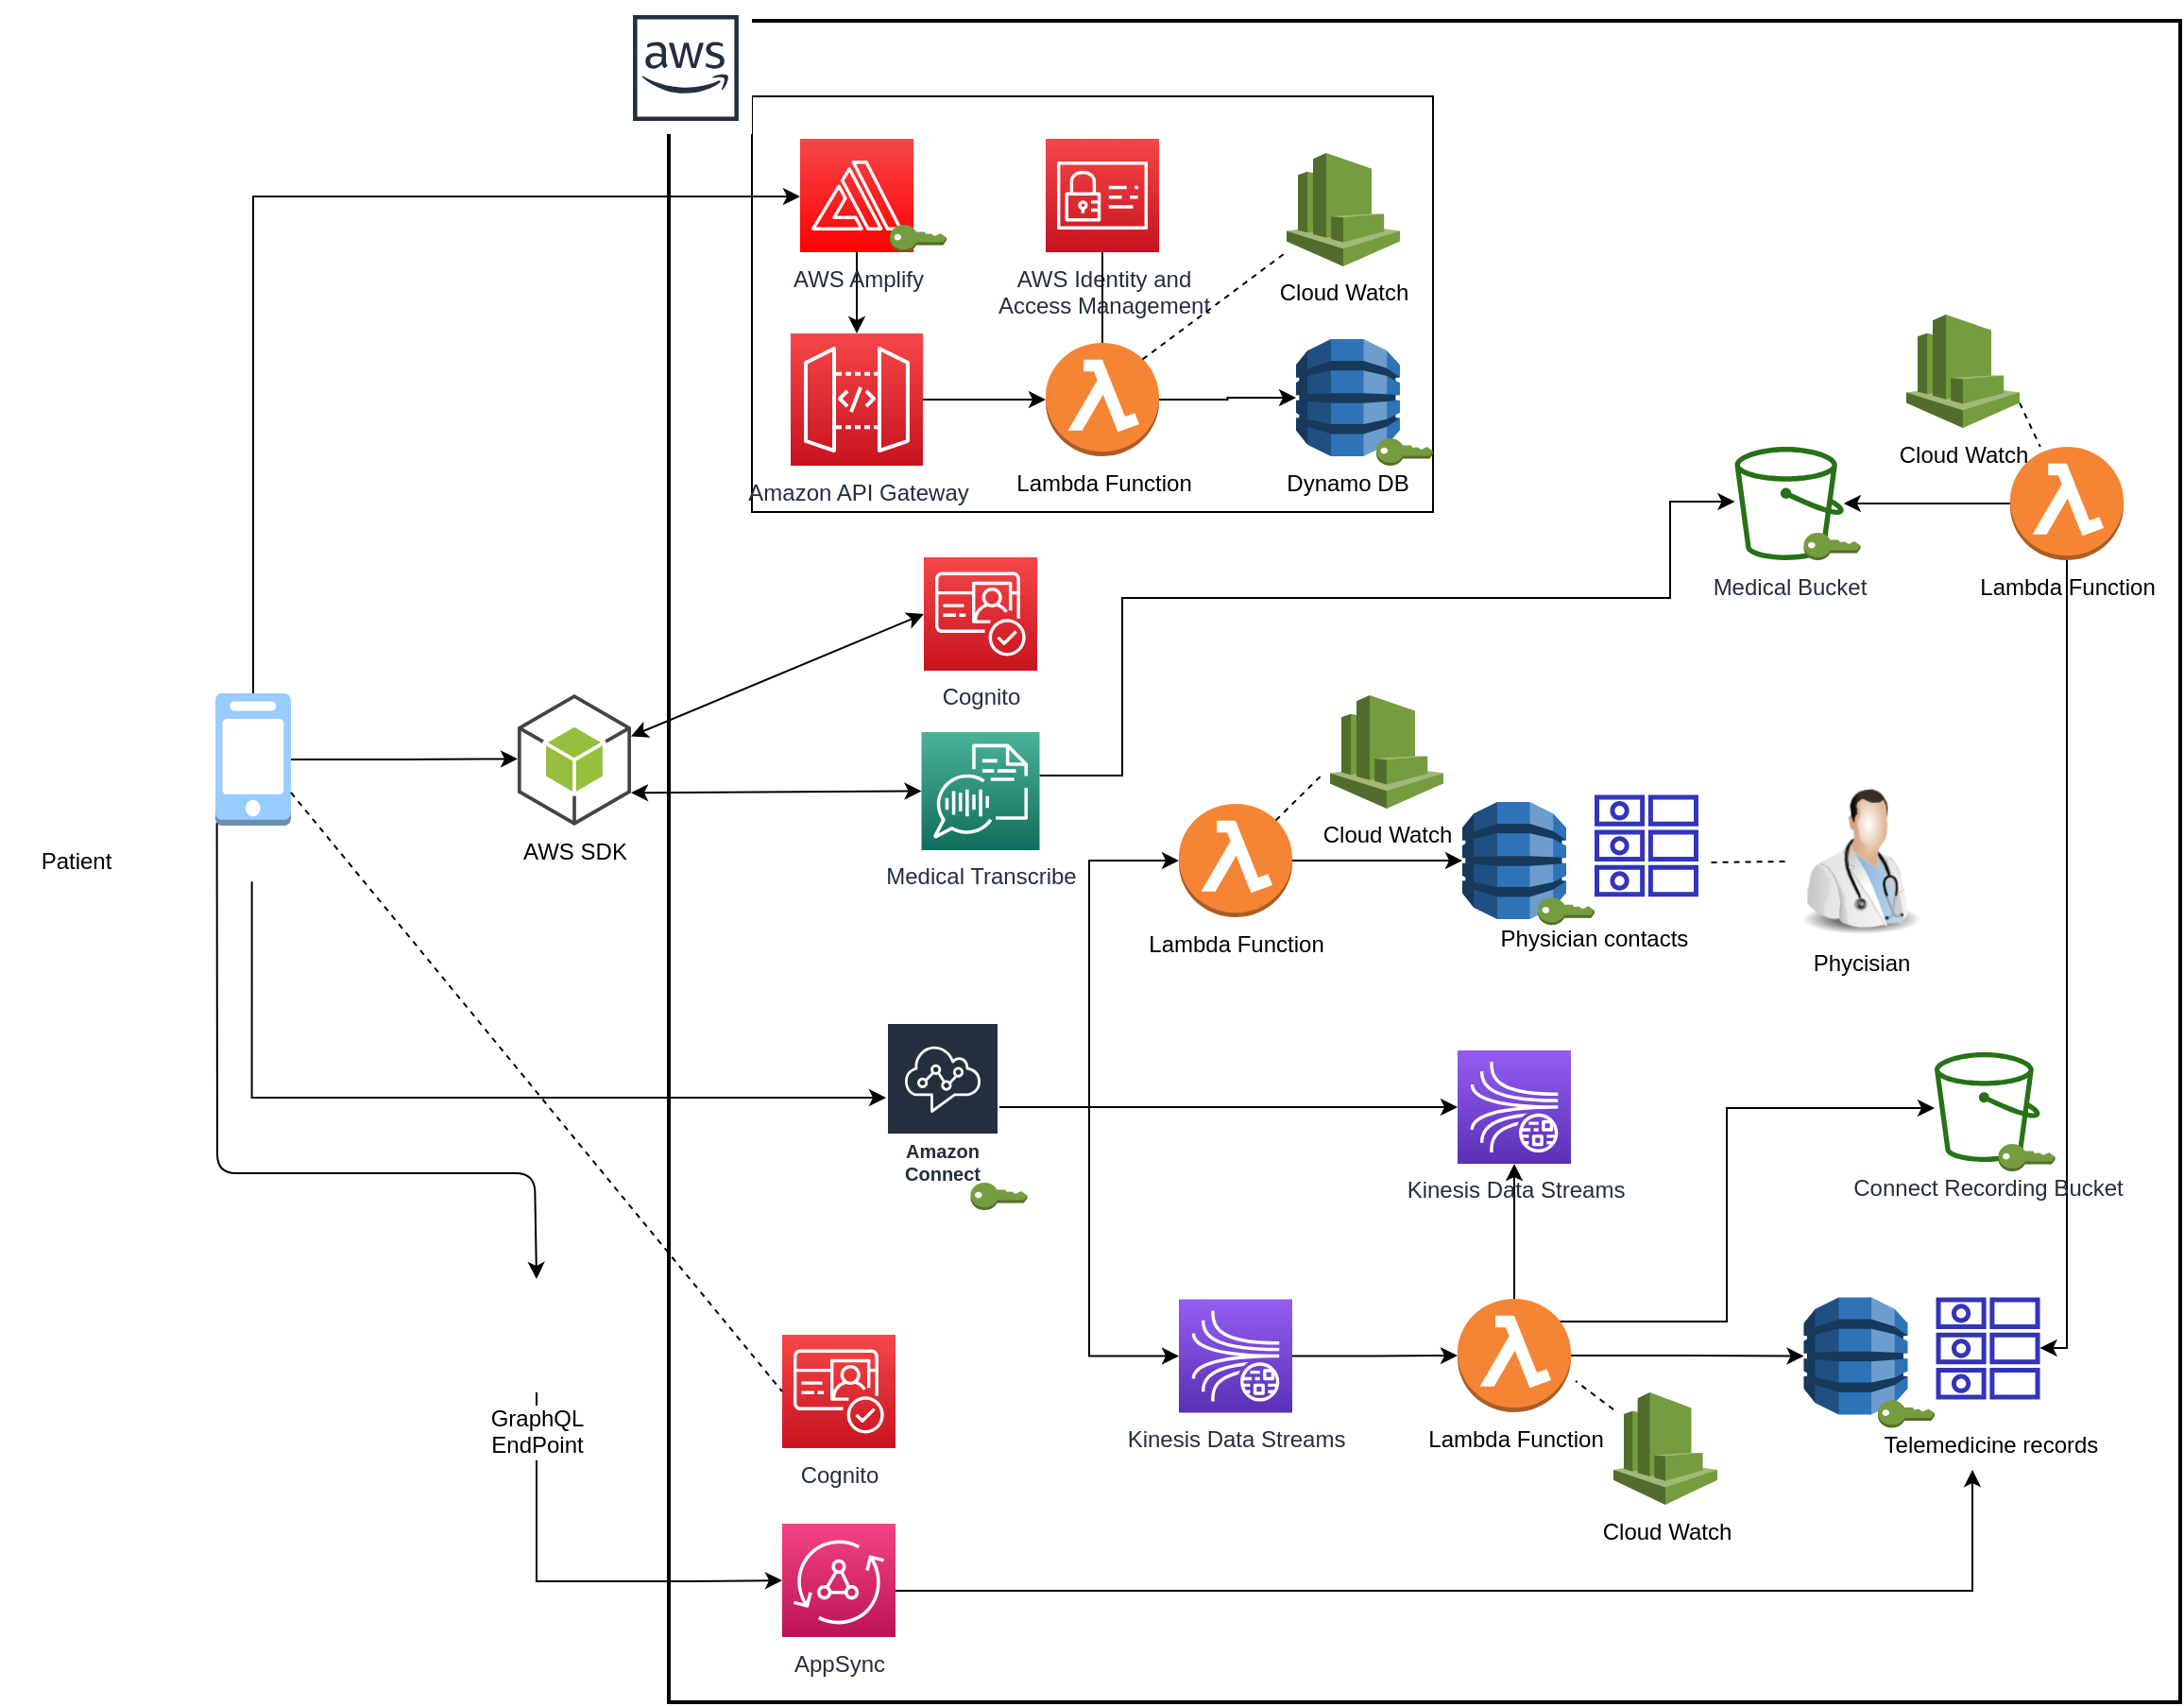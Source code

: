 <mxfile version="14.5.1" type="github">
  <diagram id="Zeva_BYZzrnB-aqxfvfc" name="Page-1">
    <mxGraphModel dx="2031" dy="1130" grid="1" gridSize="10" guides="1" tooltips="1" connect="1" arrows="1" fold="1" page="1" pageScale="1" pageWidth="1169" pageHeight="827" math="0" shadow="0">
      <root>
        <mxCell id="0" />
        <mxCell id="1" parent="0" />
        <mxCell id="htNS2m2EqI0uiXVd3lgG-56" value="" style="rounded=0;whiteSpace=wrap;html=1;fillColor=none;strokeWidth=2;" vertex="1" parent="1">
          <mxGeometry x="360" y="10" width="800" height="890" as="geometry" />
        </mxCell>
        <mxCell id="htNS2m2EqI0uiXVd3lgG-118" value="Medical Bucket" style="outlineConnect=0;fontColor=#232F3E;gradientColor=none;fillColor=#277116;strokeColor=none;dashed=0;verticalLabelPosition=bottom;verticalAlign=top;align=center;html=1;fontSize=12;fontStyle=0;aspect=fixed;pointerEvents=1;shape=mxgraph.aws4.bucket;" vertex="1" parent="1">
          <mxGeometry x="924.23" y="235.5" width="57.69" height="60" as="geometry" />
        </mxCell>
        <mxCell id="htNS2m2EqI0uiXVd3lgG-57" value="" style="rounded=0;whiteSpace=wrap;html=1;fillColor=none;" vertex="1" parent="1">
          <mxGeometry x="404" y="50" width="360.5" height="220" as="geometry" />
        </mxCell>
        <mxCell id="htNS2m2EqI0uiXVd3lgG-155" style="edgeStyle=orthogonalEdgeStyle;rounded=0;orthogonalLoop=1;jettySize=auto;html=1;" edge="1" parent="1" source="zPoS3peQgzudHo02wC-j-1" target="htNS2m2EqI0uiXVd3lgG-58">
          <mxGeometry relative="1" as="geometry" />
        </mxCell>
        <mxCell id="zPoS3peQgzudHo02wC-j-1" value="AWS Amplify" style="points=[[0,0,0],[0.25,0,0],[0.5,0,0],[0.75,0,0],[1,0,0],[0,1,0],[0.25,1,0],[0.5,1,0],[0.75,1,0],[1,1,0],[0,0.25,0],[0,0.5,0],[0,0.75,0],[1,0.25,0],[1,0.5,0],[1,0.75,0]];outlineConnect=0;fontColor=#232F3E;gradientColor=#F54749;gradientDirection=north;strokeColor=#ffffff;dashed=0;verticalLabelPosition=bottom;verticalAlign=top;align=center;html=1;fontSize=12;fontStyle=0;aspect=fixed;shape=mxgraph.aws4.resourceIcon;resIcon=mxgraph.aws4.amplify;fillColor=#FF0000;" parent="1" vertex="1">
          <mxGeometry x="429.5" y="72.5" width="60" height="60" as="geometry" />
        </mxCell>
        <mxCell id="zPoS3peQgzudHo02wC-j-3" value="" style="outlineConnect=0;dashed=0;verticalLabelPosition=bottom;verticalAlign=top;align=center;html=1;shape=mxgraph.aws3.add_on;fillColor=#759C3E;gradientColor=none;" parent="1" vertex="1">
          <mxGeometry x="960.77" y="281" width="30" height="14.5" as="geometry" />
        </mxCell>
        <mxCell id="htNS2m2EqI0uiXVd3lgG-153" style="edgeStyle=orthogonalEdgeStyle;rounded=0;orthogonalLoop=1;jettySize=auto;html=1;entryX=0;entryY=0.5;entryDx=0;entryDy=0;entryPerimeter=0;" edge="1" parent="1" source="zPoS3peQgzudHo02wC-j-4" target="htNS2m2EqI0uiXVd3lgG-60">
          <mxGeometry relative="1" as="geometry" />
        </mxCell>
        <mxCell id="zPoS3peQgzudHo02wC-j-4" value="Lambda Function" style="outlineConnect=0;dashed=0;verticalLabelPosition=bottom;verticalAlign=top;align=center;html=1;shape=mxgraph.aws3.lambda_function;fillColor=#F58534;gradientColor=none;" parent="1" vertex="1">
          <mxGeometry x="559.5" y="180.5" width="60" height="60" as="geometry" />
        </mxCell>
        <mxCell id="zPoS3peQgzudHo02wC-j-5" value="" style="outlineConnect=0;dashed=0;verticalLabelPosition=bottom;verticalAlign=top;align=center;html=1;shape=mxgraph.aws3.dynamo_db;fillColor=#2E73B8;gradientColor=none;" parent="1" vertex="1">
          <mxGeometry x="780" y="423.5" width="55" height="62" as="geometry" />
        </mxCell>
        <mxCell id="htNS2m2EqI0uiXVd3lgG-1" value="Patient" style="shape=image;html=1;verticalAlign=top;verticalLabelPosition=bottom;labelBackgroundColor=#ffffff;imageAspect=0;aspect=fixed;image=https://cdn3.iconfinder.com/data/icons/virus-transmission-flat/48/Patient-128.png" vertex="1" parent="1">
          <mxGeometry x="6" y="361" width="80" height="80" as="geometry" />
        </mxCell>
        <mxCell id="htNS2m2EqI0uiXVd3lgG-4" value="Phycisian" style="image;html=1;image=img/lib/clip_art/people/Doctor_Man_128x128.png" vertex="1" parent="1">
          <mxGeometry x="950.77" y="414.5" width="80" height="80" as="geometry" />
        </mxCell>
        <mxCell id="htNS2m2EqI0uiXVd3lgG-81" style="edgeStyle=orthogonalEdgeStyle;rounded=0;orthogonalLoop=1;jettySize=auto;html=1;entryX=0;entryY=0.5;entryDx=0;entryDy=0;entryPerimeter=0;" edge="1" parent="1" source="htNS2m2EqI0uiXVd3lgG-6" target="htNS2m2EqI0uiXVd3lgG-73">
          <mxGeometry relative="1" as="geometry" />
        </mxCell>
        <mxCell id="htNS2m2EqI0uiXVd3lgG-82" style="edgeStyle=orthogonalEdgeStyle;rounded=0;orthogonalLoop=1;jettySize=auto;html=1;entryX=0;entryY=0.5;entryDx=0;entryDy=0;entryPerimeter=0;" edge="1" parent="1" source="htNS2m2EqI0uiXVd3lgG-6" target="htNS2m2EqI0uiXVd3lgG-71">
          <mxGeometry relative="1" as="geometry" />
        </mxCell>
        <mxCell id="htNS2m2EqI0uiXVd3lgG-83" style="edgeStyle=orthogonalEdgeStyle;rounded=0;orthogonalLoop=1;jettySize=auto;html=1;entryX=0;entryY=0.5;entryDx=0;entryDy=0;entryPerimeter=0;" edge="1" parent="1" source="htNS2m2EqI0uiXVd3lgG-6" target="htNS2m2EqI0uiXVd3lgG-70">
          <mxGeometry relative="1" as="geometry" />
        </mxCell>
        <mxCell id="htNS2m2EqI0uiXVd3lgG-6" value="Amazon Connect" style="outlineConnect=0;fontColor=#232F3E;gradientColor=none;strokeColor=#ffffff;fillColor=#232F3E;dashed=0;verticalLabelPosition=middle;verticalAlign=bottom;align=center;html=1;whiteSpace=wrap;fontSize=10;fontStyle=1;spacing=3;shape=mxgraph.aws4.productIcon;prIcon=mxgraph.aws4.connect;" vertex="1" parent="1">
          <mxGeometry x="475" y="540" width="60" height="90" as="geometry" />
        </mxCell>
        <mxCell id="htNS2m2EqI0uiXVd3lgG-111" style="edgeStyle=orthogonalEdgeStyle;rounded=0;orthogonalLoop=1;jettySize=auto;html=1;exitX=1;exitY=0.5;exitDx=0;exitDy=0;exitPerimeter=0;" edge="1" parent="1" source="htNS2m2EqI0uiXVd3lgG-8">
          <mxGeometry relative="1" as="geometry">
            <mxPoint x="280" y="400.667" as="targetPoint" />
          </mxGeometry>
        </mxCell>
        <mxCell id="htNS2m2EqI0uiXVd3lgG-150" style="edgeStyle=orthogonalEdgeStyle;rounded=0;orthogonalLoop=1;jettySize=auto;html=1;entryX=0;entryY=0.5;entryDx=0;entryDy=0;entryPerimeter=0;exitX=0.5;exitY=0;exitDx=0;exitDy=0;exitPerimeter=0;" edge="1" parent="1" source="htNS2m2EqI0uiXVd3lgG-8" target="zPoS3peQgzudHo02wC-j-1">
          <mxGeometry relative="1" as="geometry">
            <mxPoint x="140" y="360" as="sourcePoint" />
            <Array as="points">
              <mxPoint x="140" y="103" />
              <mxPoint x="430" y="103" />
            </Array>
          </mxGeometry>
        </mxCell>
        <mxCell id="htNS2m2EqI0uiXVd3lgG-8" value="" style="outlineConnect=0;dashed=0;verticalLabelPosition=bottom;verticalAlign=top;align=center;html=1;shape=mxgraph.aws3.mobile_client;gradientColor=none;fillColor=#99CCFF;" vertex="1" parent="1">
          <mxGeometry x="120" y="366" width="40" height="70" as="geometry" />
        </mxCell>
        <mxCell id="htNS2m2EqI0uiXVd3lgG-88" style="edgeStyle=orthogonalEdgeStyle;rounded=0;orthogonalLoop=1;jettySize=auto;html=1;entryX=0.5;entryY=1;entryDx=0;entryDy=0;entryPerimeter=0;" edge="1" parent="1" source="htNS2m2EqI0uiXVd3lgG-25" target="htNS2m2EqI0uiXVd3lgG-71">
          <mxGeometry relative="1" as="geometry" />
        </mxCell>
        <mxCell id="htNS2m2EqI0uiXVd3lgG-91" style="edgeStyle=orthogonalEdgeStyle;rounded=0;orthogonalLoop=1;jettySize=auto;html=1;exitX=0.855;exitY=0.145;exitDx=0;exitDy=0;exitPerimeter=0;" edge="1" parent="1" source="htNS2m2EqI0uiXVd3lgG-25" target="htNS2m2EqI0uiXVd3lgG-74">
          <mxGeometry relative="1" as="geometry">
            <Array as="points">
              <mxPoint x="920" y="698.5" />
              <mxPoint x="920" y="585.5" />
            </Array>
          </mxGeometry>
        </mxCell>
        <mxCell id="htNS2m2EqI0uiXVd3lgG-92" style="edgeStyle=orthogonalEdgeStyle;rounded=0;orthogonalLoop=1;jettySize=auto;html=1;" edge="1" parent="1" source="htNS2m2EqI0uiXVd3lgG-25" target="htNS2m2EqI0uiXVd3lgG-75">
          <mxGeometry relative="1" as="geometry" />
        </mxCell>
        <mxCell id="htNS2m2EqI0uiXVd3lgG-25" value="&lt;div&gt;Lambda Function&lt;/div&gt;&lt;div&gt;&lt;br&gt;&lt;/div&gt;" style="outlineConnect=0;dashed=0;verticalLabelPosition=bottom;verticalAlign=top;align=center;html=1;shape=mxgraph.aws3.lambda_function;fillColor=#F58534;gradientColor=none;" vertex="1" parent="1">
          <mxGeometry x="777.5" y="686.5" width="60" height="60" as="geometry" />
        </mxCell>
        <mxCell id="htNS2m2EqI0uiXVd3lgG-121" style="edgeStyle=orthogonalEdgeStyle;rounded=0;orthogonalLoop=1;jettySize=auto;html=1;" edge="1" parent="1" source="htNS2m2EqI0uiXVd3lgG-26" target="htNS2m2EqI0uiXVd3lgG-118">
          <mxGeometry relative="1" as="geometry" />
        </mxCell>
        <mxCell id="htNS2m2EqI0uiXVd3lgG-123" style="edgeStyle=orthogonalEdgeStyle;rounded=0;orthogonalLoop=1;jettySize=auto;html=1;" edge="1" parent="1" source="htNS2m2EqI0uiXVd3lgG-26" target="htNS2m2EqI0uiXVd3lgG-76">
          <mxGeometry relative="1" as="geometry">
            <Array as="points">
              <mxPoint x="1100" y="712.5" />
            </Array>
          </mxGeometry>
        </mxCell>
        <mxCell id="htNS2m2EqI0uiXVd3lgG-26" value="&lt;div&gt;Lambda Function&lt;/div&gt;&lt;div&gt;&lt;br&gt;&lt;/div&gt;" style="outlineConnect=0;dashed=0;verticalLabelPosition=bottom;verticalAlign=top;align=center;html=1;shape=mxgraph.aws3.lambda_function;fillColor=#F58534;gradientColor=none;" vertex="1" parent="1">
          <mxGeometry x="1070" y="235.5" width="60" height="60" as="geometry" />
        </mxCell>
        <mxCell id="htNS2m2EqI0uiXVd3lgG-27" value="&lt;div&gt;AWS SDK&lt;/div&gt;&lt;div&gt;&lt;br&gt;&lt;/div&gt;" style="outlineConnect=0;dashed=0;verticalLabelPosition=bottom;verticalAlign=top;align=center;html=1;shape=mxgraph.aws3.android;fillColor=#96BF3D;gradientColor=none;" vertex="1" parent="1">
          <mxGeometry x="280" y="366.5" width="60" height="69.5" as="geometry" />
        </mxCell>
        <mxCell id="htNS2m2EqI0uiXVd3lgG-28" value="Cognito" style="points=[[0,0,0],[0.25,0,0],[0.5,0,0],[0.75,0,0],[1,0,0],[0,1,0],[0.25,1,0],[0.5,1,0],[0.75,1,0],[1,1,0],[0,0.25,0],[0,0.5,0],[0,0.75,0],[1,0.25,0],[1,0.5,0],[1,0.75,0]];outlineConnect=0;fontColor=#232F3E;gradientColor=#F54749;gradientDirection=north;fillColor=#C7131F;strokeColor=#ffffff;dashed=0;verticalLabelPosition=bottom;verticalAlign=top;align=center;html=1;fontSize=12;fontStyle=0;aspect=fixed;shape=mxgraph.aws4.resourceIcon;resIcon=mxgraph.aws4.cognito;" vertex="1" parent="1">
          <mxGeometry x="420" y="705.5" width="60" height="60" as="geometry" />
        </mxCell>
        <mxCell id="htNS2m2EqI0uiXVd3lgG-119" style="edgeStyle=orthogonalEdgeStyle;rounded=0;orthogonalLoop=1;jettySize=auto;html=1;" edge="1" parent="1" source="htNS2m2EqI0uiXVd3lgG-29" target="htNS2m2EqI0uiXVd3lgG-118">
          <mxGeometry relative="1" as="geometry">
            <Array as="points">
              <mxPoint x="600" y="409.5" />
              <mxPoint x="600" y="315.5" />
              <mxPoint x="890" y="315.5" />
              <mxPoint x="890" y="264.5" />
            </Array>
          </mxGeometry>
        </mxCell>
        <mxCell id="htNS2m2EqI0uiXVd3lgG-29" value="Medical Transcribe" style="points=[[0,0,0],[0.25,0,0],[0.5,0,0],[0.75,0,0],[1,0,0],[0,1,0],[0.25,1,0],[0.5,1,0],[0.75,1,0],[1,1,0],[0,0.25,0],[0,0.5,0],[0,0.75,0],[1,0.25,0],[1,0.5,0],[1,0.75,0]];outlineConnect=0;fontColor=#232F3E;gradientColor=#4AB29A;gradientDirection=north;fillColor=#116D5B;strokeColor=#ffffff;dashed=0;verticalLabelPosition=bottom;verticalAlign=top;align=center;html=1;fontSize=12;fontStyle=0;aspect=fixed;shape=mxgraph.aws4.resourceIcon;resIcon=mxgraph.aws4.transcribe;" vertex="1" parent="1">
          <mxGeometry x="493.75" y="386.5" width="62.5" height="62.5" as="geometry" />
        </mxCell>
        <mxCell id="htNS2m2EqI0uiXVd3lgG-152" style="edgeStyle=orthogonalEdgeStyle;rounded=0;orthogonalLoop=1;jettySize=auto;html=1;" edge="1" parent="1" source="htNS2m2EqI0uiXVd3lgG-58" target="zPoS3peQgzudHo02wC-j-4">
          <mxGeometry relative="1" as="geometry" />
        </mxCell>
        <mxCell id="htNS2m2EqI0uiXVd3lgG-58" value="Amazon API Gateway" style="points=[[0,0,0],[0.25,0,0],[0.5,0,0],[0.75,0,0],[1,0,0],[0,1,0],[0.25,1,0],[0.5,1,0],[0.75,1,0],[1,1,0],[0,0.25,0],[0,0.5,0],[0,0.75,0],[1,0.25,0],[1,0.5,0],[1,0.75,0]];outlineConnect=0;fontColor=#232F3E;gradientColor=#F54749;gradientDirection=north;fillColor=#C7131F;strokeColor=#ffffff;dashed=0;verticalLabelPosition=bottom;verticalAlign=top;align=center;html=1;fontSize=12;fontStyle=0;aspect=fixed;shape=mxgraph.aws4.resourceIcon;resIcon=mxgraph.aws4.api_gateway;" vertex="1" parent="1">
          <mxGeometry x="424.5" y="175.5" width="70" height="70" as="geometry" />
        </mxCell>
        <mxCell id="htNS2m2EqI0uiXVd3lgG-59" value="&lt;div&gt;AWS Identity and &lt;br&gt;&lt;/div&gt;&lt;div&gt;Access Management&lt;/div&gt;" style="points=[[0,0,0],[0.25,0,0],[0.5,0,0],[0.75,0,0],[1,0,0],[0,1,0],[0.25,1,0],[0.5,1,0],[0.75,1,0],[1,1,0],[0,0.25,0],[0,0.5,0],[0,0.75,0],[1,0.25,0],[1,0.5,0],[1,0.75,0]];outlineConnect=0;fontColor=#232F3E;gradientColor=#F54749;gradientDirection=north;fillColor=#C7131F;strokeColor=#ffffff;dashed=0;verticalLabelPosition=bottom;verticalAlign=top;align=center;html=1;fontSize=12;fontStyle=0;aspect=fixed;shape=mxgraph.aws4.resourceIcon;resIcon=mxgraph.aws4.identity_and_access_management;" vertex="1" parent="1">
          <mxGeometry x="559.5" y="72.5" width="60" height="60" as="geometry" />
        </mxCell>
        <mxCell id="htNS2m2EqI0uiXVd3lgG-60" value="Dynamo DB" style="outlineConnect=0;dashed=0;verticalLabelPosition=bottom;verticalAlign=top;align=center;html=1;shape=mxgraph.aws3.dynamo_db;fillColor=#2E73B8;gradientColor=none;" vertex="1" parent="1">
          <mxGeometry x="691.99" y="178.5" width="55" height="62" as="geometry" />
        </mxCell>
        <mxCell id="htNS2m2EqI0uiXVd3lgG-151" style="edgeStyle=orthogonalEdgeStyle;rounded=0;orthogonalLoop=1;jettySize=auto;html=1;exitX=0.75;exitY=1;exitDx=0;exitDy=0;" edge="1" parent="1" source="htNS2m2EqI0uiXVd3lgG-66" target="htNS2m2EqI0uiXVd3lgG-6">
          <mxGeometry relative="1" as="geometry">
            <Array as="points">
              <mxPoint x="139" y="580" />
            </Array>
          </mxGeometry>
        </mxCell>
        <mxCell id="htNS2m2EqI0uiXVd3lgG-66" value="" style="shape=image;html=1;verticalAlign=top;verticalLabelPosition=bottom;labelBackgroundColor=#ffffff;imageAspect=0;aspect=fixed;image=https://cdn1.iconfinder.com/data/icons/feather-2/24/phone-call-128.png;fillColor=none;rotation=30;" vertex="1" parent="1">
          <mxGeometry x="130" y="444.5" width="20" height="20" as="geometry" />
        </mxCell>
        <mxCell id="htNS2m2EqI0uiXVd3lgG-84" style="edgeStyle=orthogonalEdgeStyle;rounded=0;orthogonalLoop=1;jettySize=auto;html=1;" edge="1" parent="1" source="htNS2m2EqI0uiXVd3lgG-70" target="htNS2m2EqI0uiXVd3lgG-25">
          <mxGeometry relative="1" as="geometry" />
        </mxCell>
        <mxCell id="htNS2m2EqI0uiXVd3lgG-70" value="&lt;div&gt;Kinesis Data Streams&lt;/div&gt;&lt;div&gt;&lt;br&gt;&lt;/div&gt;" style="points=[[0,0,0],[0.25,0,0],[0.5,0,0],[0.75,0,0],[1,0,0],[0,1,0],[0.25,1,0],[0.5,1,0],[0.75,1,0],[1,1,0],[0,0.25,0],[0,0.5,0],[0,0.75,0],[1,0.25,0],[1,0.5,0],[1,0.75,0]];outlineConnect=0;fontColor=#232F3E;gradientColor=#945DF2;gradientDirection=north;fillColor=#5A30B5;strokeColor=#ffffff;dashed=0;verticalLabelPosition=bottom;verticalAlign=top;align=center;html=1;fontSize=12;fontStyle=0;aspect=fixed;shape=mxgraph.aws4.resourceIcon;resIcon=mxgraph.aws4.kinesis_data_streams;" vertex="1" parent="1">
          <mxGeometry x="630" y="686.75" width="60" height="60" as="geometry" />
        </mxCell>
        <mxCell id="htNS2m2EqI0uiXVd3lgG-71" value="&lt;div&gt;Kinesis Data Streams&lt;/div&gt;&lt;div&gt;&lt;br&gt;&lt;/div&gt;" style="points=[[0,0,0],[0.25,0,0],[0.5,0,0],[0.75,0,0],[1,0,0],[0,1,0],[0.25,1,0],[0.5,1,0],[0.75,1,0],[1,1,0],[0,0.25,0],[0,0.5,0],[0,0.75,0],[1,0.25,0],[1,0.5,0],[1,0.75,0]];outlineConnect=0;fontColor=#232F3E;gradientColor=#945DF2;gradientDirection=north;fillColor=#5A30B5;strokeColor=#ffffff;dashed=0;verticalLabelPosition=bottom;verticalAlign=top;align=center;html=1;fontSize=12;fontStyle=0;aspect=fixed;shape=mxgraph.aws4.resourceIcon;resIcon=mxgraph.aws4.kinesis_data_streams;" vertex="1" parent="1">
          <mxGeometry x="777.5" y="555" width="60" height="60" as="geometry" />
        </mxCell>
        <mxCell id="htNS2m2EqI0uiXVd3lgG-72" value="" style="outlineConnect=0;fontColor=#232F3E;gradientColor=none;fillColor=#3334B9;strokeColor=none;dashed=0;verticalLabelPosition=bottom;verticalAlign=top;align=center;html=1;fontSize=12;fontStyle=0;aspect=fixed;pointerEvents=1;shape=mxgraph.aws4.attributes;" vertex="1" parent="1">
          <mxGeometry x="850" y="419.17" width="55" height="55" as="geometry" />
        </mxCell>
        <mxCell id="htNS2m2EqI0uiXVd3lgG-89" style="edgeStyle=orthogonalEdgeStyle;rounded=0;orthogonalLoop=1;jettySize=auto;html=1;exitX=1;exitY=0.5;exitDx=0;exitDy=0;exitPerimeter=0;" edge="1" parent="1" source="htNS2m2EqI0uiXVd3lgG-73" target="zPoS3peQgzudHo02wC-j-5">
          <mxGeometry relative="1" as="geometry" />
        </mxCell>
        <mxCell id="htNS2m2EqI0uiXVd3lgG-73" value="Lambda Function" style="outlineConnect=0;dashed=0;verticalLabelPosition=bottom;verticalAlign=top;align=center;html=1;shape=mxgraph.aws3.lambda_function;fillColor=#F58534;gradientColor=none;" vertex="1" parent="1">
          <mxGeometry x="630" y="424.5" width="60" height="60" as="geometry" />
        </mxCell>
        <mxCell id="htNS2m2EqI0uiXVd3lgG-74" value="&lt;div&gt;Connect Recording Bucket&lt;/div&gt;&lt;div&gt;&lt;br&gt;&lt;/div&gt;" style="outlineConnect=0;fontColor=#232F3E;gradientColor=none;fillColor=#277116;strokeColor=none;dashed=0;verticalLabelPosition=bottom;verticalAlign=top;align=center;html=1;fontSize=12;fontStyle=0;aspect=fixed;pointerEvents=1;shape=mxgraph.aws4.bucket;" vertex="1" parent="1">
          <mxGeometry x="1030" y="556" width="55.77" height="58" as="geometry" />
        </mxCell>
        <mxCell id="htNS2m2EqI0uiXVd3lgG-75" value="" style="outlineConnect=0;dashed=0;verticalLabelPosition=bottom;verticalAlign=top;align=center;html=1;shape=mxgraph.aws3.dynamo_db;fillColor=#2E73B8;gradientColor=none;" vertex="1" parent="1">
          <mxGeometry x="960.77" y="685.75" width="55" height="62" as="geometry" />
        </mxCell>
        <mxCell id="htNS2m2EqI0uiXVd3lgG-76" value="" style="outlineConnect=0;fontColor=#232F3E;gradientColor=none;fillColor=#3334B9;strokeColor=none;dashed=0;verticalLabelPosition=bottom;verticalAlign=top;align=center;html=1;fontSize=12;fontStyle=0;aspect=fixed;pointerEvents=1;shape=mxgraph.aws4.attributes;" vertex="1" parent="1">
          <mxGeometry x="1030.77" y="685.25" width="55" height="55" as="geometry" />
        </mxCell>
        <mxCell id="htNS2m2EqI0uiXVd3lgG-78" value="Telemedicine records" style="text;html=1;strokeColor=none;fillColor=none;align=center;verticalAlign=middle;whiteSpace=wrap;rounded=0;" vertex="1" parent="1">
          <mxGeometry x="980" y="751.5" width="160" height="25.5" as="geometry" />
        </mxCell>
        <mxCell id="htNS2m2EqI0uiXVd3lgG-79" value="Physician contacts" style="text;html=1;strokeColor=none;fillColor=none;align=center;verticalAlign=middle;whiteSpace=wrap;rounded=0;" vertex="1" parent="1">
          <mxGeometry x="770" y="485.5" width="160" height="20" as="geometry" />
        </mxCell>
        <mxCell id="htNS2m2EqI0uiXVd3lgG-157" style="edgeStyle=orthogonalEdgeStyle;rounded=0;orthogonalLoop=1;jettySize=auto;html=1;entryX=0;entryY=0.5;entryDx=0;entryDy=0;entryPerimeter=0;" edge="1" parent="1" source="htNS2m2EqI0uiXVd3lgG-94" target="htNS2m2EqI0uiXVd3lgG-95">
          <mxGeometry relative="1" as="geometry">
            <Array as="points">
              <mxPoint x="290" y="836" />
              <mxPoint x="370" y="836" />
            </Array>
          </mxGeometry>
        </mxCell>
        <mxCell id="htNS2m2EqI0uiXVd3lgG-94" value="&lt;div&gt;GraphQL &lt;br&gt;&lt;/div&gt;&lt;div&gt;EndPoint&lt;/div&gt;" style="shape=image;html=1;verticalAlign=top;verticalLabelPosition=bottom;labelBackgroundColor=#ffffff;imageAspect=0;aspect=fixed;image=https://cdn4.iconfinder.com/data/icons/logos-brands-5/24/graphql-128.png;fillColor=none;" vertex="1" parent="1">
          <mxGeometry x="260" y="676" width="60" height="60" as="geometry" />
        </mxCell>
        <mxCell id="htNS2m2EqI0uiXVd3lgG-99" style="edgeStyle=orthogonalEdgeStyle;rounded=0;orthogonalLoop=1;jettySize=auto;html=1;" edge="1" parent="1" source="htNS2m2EqI0uiXVd3lgG-95">
          <mxGeometry relative="1" as="geometry">
            <mxPoint x="1050" y="777" as="targetPoint" />
            <Array as="points">
              <mxPoint x="1050" y="841" />
              <mxPoint x="1050" y="777" />
            </Array>
          </mxGeometry>
        </mxCell>
        <mxCell id="htNS2m2EqI0uiXVd3lgG-95" value="AppSync" style="points=[[0,0,0],[0.25,0,0],[0.5,0,0],[0.75,0,0],[1,0,0],[0,1,0],[0.25,1,0],[0.5,1,0],[0.75,1,0],[1,1,0],[0,0.25,0],[0,0.5,0],[0,0.75,0],[1,0.25,0],[1,0.5,0],[1,0.75,0]];outlineConnect=0;fontColor=#232F3E;gradientColor=#F34482;gradientDirection=north;fillColor=#BC1356;strokeColor=#ffffff;dashed=0;verticalLabelPosition=bottom;verticalAlign=top;align=center;html=1;fontSize=12;fontStyle=0;aspect=fixed;shape=mxgraph.aws4.resourceIcon;resIcon=mxgraph.aws4.appsync;" vertex="1" parent="1">
          <mxGeometry x="420" y="805.5" width="60" height="60" as="geometry" />
        </mxCell>
        <mxCell id="htNS2m2EqI0uiXVd3lgG-98" value="" style="endArrow=none;dashed=1;html=1;exitX=1;exitY=0.75;exitDx=0;exitDy=0;exitPerimeter=0;entryX=0;entryY=0.5;entryDx=0;entryDy=0;entryPerimeter=0;" edge="1" parent="1" source="htNS2m2EqI0uiXVd3lgG-8" target="htNS2m2EqI0uiXVd3lgG-28">
          <mxGeometry width="50" height="50" relative="1" as="geometry">
            <mxPoint x="350" y="645.5" as="sourcePoint" />
            <mxPoint x="400" y="595.5" as="targetPoint" />
            <Array as="points" />
          </mxGeometry>
        </mxCell>
        <mxCell id="htNS2m2EqI0uiXVd3lgG-114" value="Cognito" style="points=[[0,0,0],[0.25,0,0],[0.5,0,0],[0.75,0,0],[1,0,0],[0,1,0],[0.25,1,0],[0.5,1,0],[0.75,1,0],[1,1,0],[0,0.25,0],[0,0.5,0],[0,0.75,0],[1,0.25,0],[1,0.5,0],[1,0.75,0]];outlineConnect=0;fontColor=#232F3E;gradientColor=#F54749;gradientDirection=north;fillColor=#C7131F;strokeColor=#ffffff;dashed=0;verticalLabelPosition=bottom;verticalAlign=top;align=center;html=1;fontSize=12;fontStyle=0;aspect=fixed;shape=mxgraph.aws4.resourceIcon;resIcon=mxgraph.aws4.cognito;" vertex="1" parent="1">
          <mxGeometry x="495" y="294" width="60" height="60" as="geometry" />
        </mxCell>
        <mxCell id="htNS2m2EqI0uiXVd3lgG-116" value="" style="endArrow=classic;startArrow=classic;html=1;entryX=0;entryY=0.5;entryDx=0;entryDy=0;entryPerimeter=0;" edge="1" parent="1" source="htNS2m2EqI0uiXVd3lgG-27" target="htNS2m2EqI0uiXVd3lgG-114">
          <mxGeometry width="50" height="50" relative="1" as="geometry">
            <mxPoint x="400" y="405.5" as="sourcePoint" />
            <mxPoint x="450" y="355.5" as="targetPoint" />
            <Array as="points" />
          </mxGeometry>
        </mxCell>
        <mxCell id="htNS2m2EqI0uiXVd3lgG-117" value="" style="endArrow=classic;startArrow=classic;html=1;entryX=0;entryY=0.5;entryDx=0;entryDy=0;entryPerimeter=0;exitX=1;exitY=0.75;exitDx=0;exitDy=0;exitPerimeter=0;" edge="1" parent="1" source="htNS2m2EqI0uiXVd3lgG-27" target="htNS2m2EqI0uiXVd3lgG-29">
          <mxGeometry width="50" height="50" relative="1" as="geometry">
            <mxPoint x="400" y="475.5" as="sourcePoint" />
            <mxPoint x="450" y="425.5" as="targetPoint" />
          </mxGeometry>
        </mxCell>
        <mxCell id="htNS2m2EqI0uiXVd3lgG-125" value="" style="outlineConnect=0;dashed=0;verticalLabelPosition=bottom;verticalAlign=top;align=center;html=1;shape=mxgraph.aws3.add_on;fillColor=#759C3E;gradientColor=none;" vertex="1" parent="1">
          <mxGeometry x="1063.77" y="604.5" width="30" height="14.5" as="geometry" />
        </mxCell>
        <mxCell id="htNS2m2EqI0uiXVd3lgG-126" value="" style="outlineConnect=0;dashed=0;verticalLabelPosition=bottom;verticalAlign=top;align=center;html=1;shape=mxgraph.aws3.add_on;fillColor=#759C3E;gradientColor=none;" vertex="1" parent="1">
          <mxGeometry x="1000" y="740.25" width="30" height="14.5" as="geometry" />
        </mxCell>
        <mxCell id="htNS2m2EqI0uiXVd3lgG-127" value="" style="outlineConnect=0;dashed=0;verticalLabelPosition=bottom;verticalAlign=top;align=center;html=1;shape=mxgraph.aws3.add_on;fillColor=#759C3E;gradientColor=none;" vertex="1" parent="1">
          <mxGeometry x="734.5" y="231" width="30" height="14.5" as="geometry" />
        </mxCell>
        <mxCell id="htNS2m2EqI0uiXVd3lgG-128" value="" style="outlineConnect=0;dashed=0;verticalLabelPosition=bottom;verticalAlign=top;align=center;html=1;shape=mxgraph.aws3.add_on;fillColor=#759C3E;gradientColor=none;" vertex="1" parent="1">
          <mxGeometry x="477" y="118" width="30" height="14.5" as="geometry" />
        </mxCell>
        <mxCell id="htNS2m2EqI0uiXVd3lgG-129" value="" style="outlineConnect=0;dashed=0;verticalLabelPosition=bottom;verticalAlign=top;align=center;html=1;shape=mxgraph.aws3.add_on;fillColor=#759C3E;gradientColor=none;" vertex="1" parent="1">
          <mxGeometry x="519.75" y="625" width="30" height="14.5" as="geometry" />
        </mxCell>
        <mxCell id="htNS2m2EqI0uiXVd3lgG-131" value="" style="outlineConnect=0;dashed=0;verticalLabelPosition=bottom;verticalAlign=top;align=center;html=1;shape=mxgraph.aws3.add_on;fillColor=#759C3E;gradientColor=none;" vertex="1" parent="1">
          <mxGeometry x="820" y="474.17" width="30" height="14.5" as="geometry" />
        </mxCell>
        <mxCell id="htNS2m2EqI0uiXVd3lgG-133" value="Cloud Watch" style="outlineConnect=0;dashed=0;verticalLabelPosition=bottom;verticalAlign=top;align=center;html=1;shape=mxgraph.aws3.cloudwatch;fillColor=#759C3E;gradientColor=none;" vertex="1" parent="1">
          <mxGeometry x="686.99" y="80" width="60" height="60" as="geometry" />
        </mxCell>
        <mxCell id="htNS2m2EqI0uiXVd3lgG-135" value="" style="endArrow=none;dashed=1;html=1;exitX=0.855;exitY=0.145;exitDx=0;exitDy=0;exitPerimeter=0;" edge="1" parent="1" source="zPoS3peQgzudHo02wC-j-4" target="htNS2m2EqI0uiXVd3lgG-133">
          <mxGeometry width="50" height="50" relative="1" as="geometry">
            <mxPoint x="644.5" y="195.5" as="sourcePoint" />
            <mxPoint x="694.5" y="145.5" as="targetPoint" />
          </mxGeometry>
        </mxCell>
        <mxCell id="htNS2m2EqI0uiXVd3lgG-136" value="Cloud Watch" style="outlineConnect=0;dashed=0;verticalLabelPosition=bottom;verticalAlign=top;align=center;html=1;shape=mxgraph.aws3.cloudwatch;fillColor=#759C3E;gradientColor=none;" vertex="1" parent="1">
          <mxGeometry x="860" y="736" width="55" height="59.5" as="geometry" />
        </mxCell>
        <mxCell id="htNS2m2EqI0uiXVd3lgG-139" value="" style="endArrow=none;dashed=1;html=1;exitX=0.855;exitY=0.145;exitDx=0;exitDy=0;exitPerimeter=0;" edge="1" parent="1" source="htNS2m2EqI0uiXVd3lgG-73">
          <mxGeometry width="50" height="50" relative="1" as="geometry">
            <mxPoint x="680" y="445.67" as="sourcePoint" />
            <mxPoint x="706.383" y="408.5" as="targetPoint" />
          </mxGeometry>
        </mxCell>
        <mxCell id="htNS2m2EqI0uiXVd3lgG-140" value="&lt;div&gt;Cloud Watch&lt;/div&gt;&lt;div&gt;&lt;br&gt;&lt;/div&gt;" style="outlineConnect=0;dashed=0;verticalLabelPosition=bottom;verticalAlign=top;align=center;html=1;shape=mxgraph.aws3.cloudwatch;fillColor=#759C3E;gradientColor=none;" vertex="1" parent="1">
          <mxGeometry x="710" y="367" width="60" height="60" as="geometry" />
        </mxCell>
        <mxCell id="htNS2m2EqI0uiXVd3lgG-141" value="" style="endArrow=none;dashed=1;html=1;" edge="1" parent="1" source="htNS2m2EqI0uiXVd3lgG-136">
          <mxGeometry width="50" height="50" relative="1" as="geometry">
            <mxPoint x="750" y="815.5" as="sourcePoint" />
            <mxPoint x="840" y="730" as="targetPoint" />
          </mxGeometry>
        </mxCell>
        <mxCell id="htNS2m2EqI0uiXVd3lgG-142" value="&lt;div&gt;Cloud Watch&lt;/div&gt;&lt;div&gt;&lt;br&gt;&lt;/div&gt;" style="outlineConnect=0;dashed=0;verticalLabelPosition=bottom;verticalAlign=top;align=center;html=1;shape=mxgraph.aws3.cloudwatch;fillColor=#759C3E;gradientColor=none;" vertex="1" parent="1">
          <mxGeometry x="1015" y="165.5" width="60" height="60" as="geometry" />
        </mxCell>
        <mxCell id="htNS2m2EqI0uiXVd3lgG-145" value="" style="endArrow=none;dashed=1;html=1;exitX=1;exitY=0.78;exitDx=0;exitDy=0;exitPerimeter=0;" edge="1" parent="1" source="htNS2m2EqI0uiXVd3lgG-142" target="htNS2m2EqI0uiXVd3lgG-26">
          <mxGeometry width="50" height="50" relative="1" as="geometry">
            <mxPoint x="990" y="415.5" as="sourcePoint" />
            <mxPoint x="1040" y="365.5" as="targetPoint" />
          </mxGeometry>
        </mxCell>
        <mxCell id="htNS2m2EqI0uiXVd3lgG-146" value="" style="endArrow=none;dashed=1;html=1;" edge="1" parent="1" source="htNS2m2EqI0uiXVd3lgG-4">
          <mxGeometry width="50" height="50" relative="1" as="geometry">
            <mxPoint x="790" y="505.5" as="sourcePoint" />
            <mxPoint x="910" y="455.5" as="targetPoint" />
          </mxGeometry>
        </mxCell>
        <mxCell id="htNS2m2EqI0uiXVd3lgG-147" value="" style="endArrow=classic;html=1;exitX=0.02;exitY=0.98;exitDx=0;exitDy=0;exitPerimeter=0;entryX=0.5;entryY=0;entryDx=0;entryDy=0;" edge="1" parent="1" source="htNS2m2EqI0uiXVd3lgG-8" target="htNS2m2EqI0uiXVd3lgG-94">
          <mxGeometry width="50" height="50" relative="1" as="geometry">
            <mxPoint x="90" y="660" as="sourcePoint" />
            <mxPoint x="140" y="610" as="targetPoint" />
            <Array as="points">
              <mxPoint x="121" y="620" />
              <mxPoint x="215" y="620" />
              <mxPoint x="289" y="620" />
            </Array>
          </mxGeometry>
        </mxCell>
        <mxCell id="htNS2m2EqI0uiXVd3lgG-154" value="" style="endArrow=none;html=1;" edge="1" parent="1" source="zPoS3peQgzudHo02wC-j-4" target="htNS2m2EqI0uiXVd3lgG-59">
          <mxGeometry width="50" height="50" relative="1" as="geometry">
            <mxPoint x="604.5" y="200" as="sourcePoint" />
            <mxPoint x="654.5" y="150" as="targetPoint" />
          </mxGeometry>
        </mxCell>
        <mxCell id="htNS2m2EqI0uiXVd3lgG-156" value="" style="outlineConnect=0;fontColor=#232F3E;gradientColor=none;strokeColor=#232F3E;fillColor=#ffffff;dashed=0;verticalLabelPosition=bottom;verticalAlign=top;align=center;html=1;fontSize=12;fontStyle=0;aspect=fixed;shape=mxgraph.aws4.resourceIcon;resIcon=mxgraph.aws4.aws_cloud;" vertex="1" parent="1">
          <mxGeometry x="334" width="70" height="70" as="geometry" />
        </mxCell>
      </root>
    </mxGraphModel>
  </diagram>
</mxfile>

